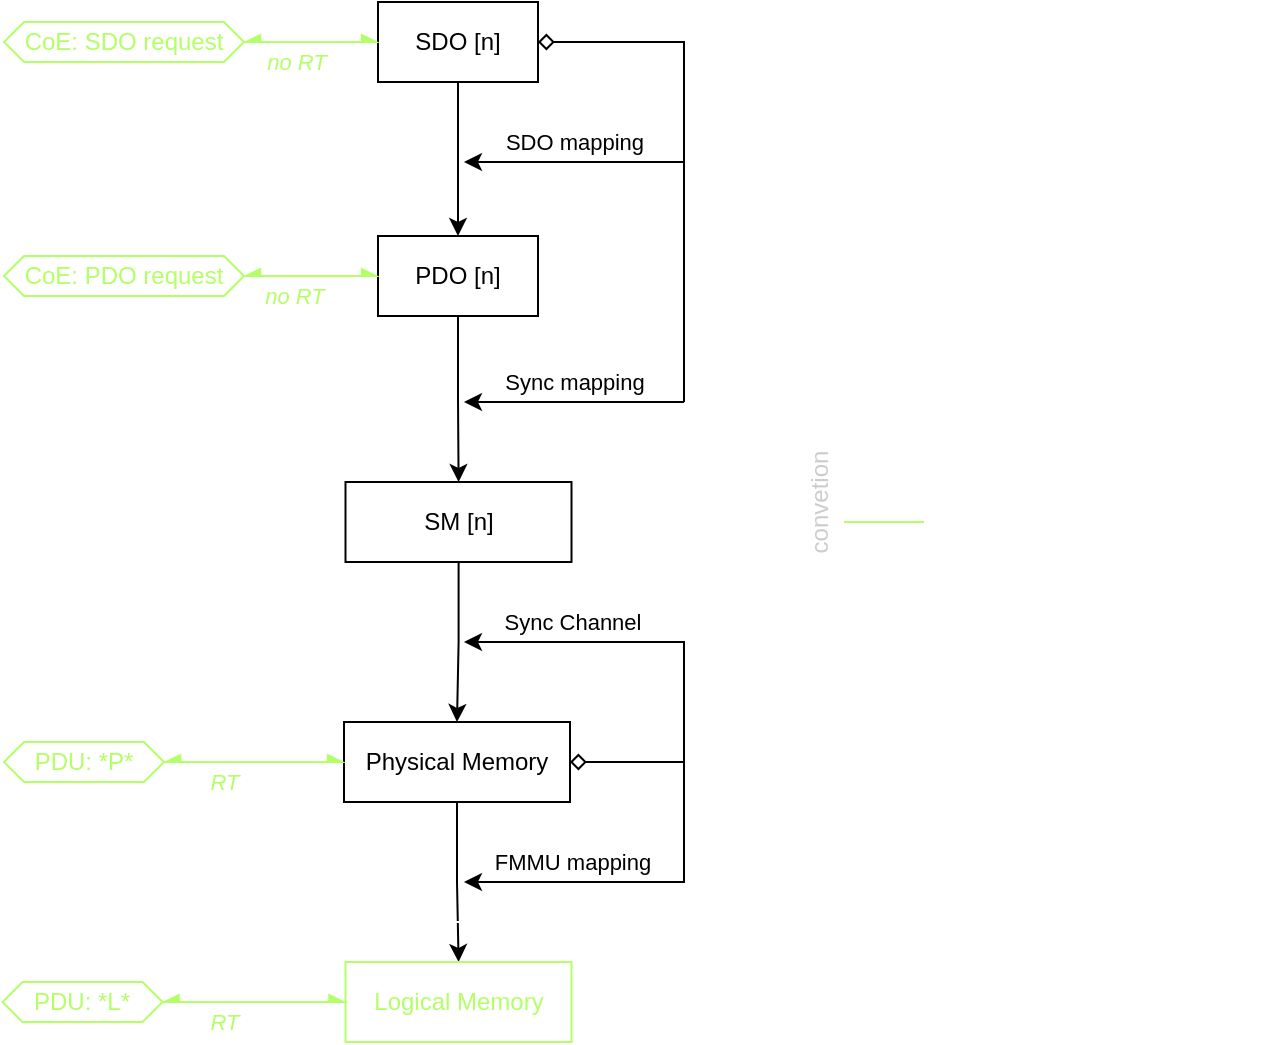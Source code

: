 <mxfile version="20.6.2" type="device" pages="2"><diagram id="xSo2HiY1L23VHxw0pO5f" name="coe-mapping"><mxGraphModel dx="1165" dy="647" grid="1" gridSize="10" guides="1" tooltips="1" connect="1" arrows="1" fold="1" page="1" pageScale="1" pageWidth="413" pageHeight="291" math="0" shadow="0"><root><mxCell id="0"/><mxCell id="1" parent="0"/><mxCell id="4Ru6zImF6eiVH4bG0zJ7-3" style="edgeStyle=orthogonalEdgeStyle;rounded=0;orthogonalLoop=1;jettySize=auto;html=1;" edge="1" parent="1" source="4Ru6zImF6eiVH4bG0zJ7-1" target="4Ru6zImF6eiVH4bG0zJ7-2"><mxGeometry relative="1" as="geometry"/></mxCell><mxCell id="4Ru6zImF6eiVH4bG0zJ7-1" value="SDO [n]" style="rounded=0;whiteSpace=wrap;html=1;" vertex="1" parent="1"><mxGeometry x="167" y="40" width="80" height="40" as="geometry"/></mxCell><mxCell id="4Ru6zImF6eiVH4bG0zJ7-5" style="edgeStyle=orthogonalEdgeStyle;rounded=0;orthogonalLoop=1;jettySize=auto;html=1;" edge="1" parent="1" source="4Ru6zImF6eiVH4bG0zJ7-2" target="4Ru6zImF6eiVH4bG0zJ7-4"><mxGeometry relative="1" as="geometry"/></mxCell><mxCell id="4Ru6zImF6eiVH4bG0zJ7-2" value="PDO [n]" style="rounded=0;whiteSpace=wrap;html=1;" vertex="1" parent="1"><mxGeometry x="167" y="157" width="80" height="40" as="geometry"/></mxCell><mxCell id="4Ru6zImF6eiVH4bG0zJ7-7" style="edgeStyle=orthogonalEdgeStyle;rounded=0;orthogonalLoop=1;jettySize=auto;html=1;" edge="1" parent="1" source="4Ru6zImF6eiVH4bG0zJ7-4" target="4Ru6zImF6eiVH4bG0zJ7-6"><mxGeometry relative="1" as="geometry"/></mxCell><mxCell id="4Ru6zImF6eiVH4bG0zJ7-4" value="SM [n]" style="rounded=0;whiteSpace=wrap;html=1;" vertex="1" parent="1"><mxGeometry x="150.75" y="280" width="113" height="40" as="geometry"/></mxCell><mxCell id="4Ru6zImF6eiVH4bG0zJ7-9" style="edgeStyle=orthogonalEdgeStyle;rounded=0;orthogonalLoop=1;jettySize=auto;html=1;" edge="1" parent="1" source="4Ru6zImF6eiVH4bG0zJ7-6" target="4Ru6zImF6eiVH4bG0zJ7-8"><mxGeometry relative="1" as="geometry"/></mxCell><mxCell id="4Ru6zImF6eiVH4bG0zJ7-6" value="Physical Memory" style="rounded=0;whiteSpace=wrap;html=1;" vertex="1" parent="1"><mxGeometry x="150" y="400" width="113" height="40" as="geometry"/></mxCell><mxCell id="4Ru6zImF6eiVH4bG0zJ7-8" value="Logical Memory" style="rounded=0;whiteSpace=wrap;html=1;fontColor=#B3FF66;strokeColor=#B3FF66;" vertex="1" parent="1"><mxGeometry x="150.75" y="520" width="113" height="40" as="geometry"/></mxCell><mxCell id="4Ru6zImF6eiVH4bG0zJ7-11" value="" style="endArrow=diamond;html=1;rounded=0;startArrow=none;startFill=0;endFill=0;" edge="1" parent="1" target="4Ru6zImF6eiVH4bG0zJ7-1"><mxGeometry width="50" height="50" relative="1" as="geometry"><mxPoint x="320" y="240" as="sourcePoint"/><mxPoint x="270" y="180" as="targetPoint"/><Array as="points"><mxPoint x="320" y="60"/></Array></mxGeometry></mxCell><mxCell id="4Ru6zImF6eiVH4bG0zJ7-12" value="" style="endArrow=classic;html=1;rounded=0;" edge="1" parent="1"><mxGeometry width="50" height="50" relative="1" as="geometry"><mxPoint x="320" y="120" as="sourcePoint"/><mxPoint x="210" y="120" as="targetPoint"/></mxGeometry></mxCell><mxCell id="4Ru6zImF6eiVH4bG0zJ7-14" value="SDO mapping" style="edgeLabel;html=1;align=center;verticalAlign=middle;resizable=0;points=[];labelBackgroundColor=none;" vertex="1" connectable="0" parent="4Ru6zImF6eiVH4bG0zJ7-12"><mxGeometry x="0.226" y="1" relative="1" as="geometry"><mxPoint x="12" y="-11" as="offset"/></mxGeometry></mxCell><mxCell id="4Ru6zImF6eiVH4bG0zJ7-13" value="" style="endArrow=classic;html=1;rounded=0;" edge="1" parent="1"><mxGeometry width="50" height="50" relative="1" as="geometry"><mxPoint x="320" y="240" as="sourcePoint"/><mxPoint x="210" y="240" as="targetPoint"/></mxGeometry></mxCell><mxCell id="4Ru6zImF6eiVH4bG0zJ7-15" value="Sync mapping" style="edgeLabel;html=1;align=center;verticalAlign=middle;resizable=0;points=[];labelBackgroundColor=none;" vertex="1" connectable="0" parent="4Ru6zImF6eiVH4bG0zJ7-13"><mxGeometry x="-0.445" y="-1" relative="1" as="geometry"><mxPoint x="-25" y="-9" as="offset"/></mxGeometry></mxCell><mxCell id="4Ru6zImF6eiVH4bG0zJ7-16" value="" style="endArrow=diamond;html=1;rounded=0;startArrow=none;startFill=0;endFill=0;" edge="1" parent="1" target="4Ru6zImF6eiVH4bG0zJ7-6"><mxGeometry width="50" height="50" relative="1" as="geometry"><mxPoint x="320" y="420" as="sourcePoint"/><mxPoint x="280" y="420" as="targetPoint"/><Array as="points"/></mxGeometry></mxCell><mxCell id="4Ru6zImF6eiVH4bG0zJ7-17" value="" style="endArrow=classic;html=1;rounded=0;" edge="1" parent="1"><mxGeometry width="50" height="50" relative="1" as="geometry"><mxPoint x="320" y="420" as="sourcePoint"/><mxPoint x="210" y="360" as="targetPoint"/><Array as="points"><mxPoint x="320" y="360"/></Array></mxGeometry></mxCell><mxCell id="4Ru6zImF6eiVH4bG0zJ7-19" value="Sync Channel" style="edgeLabel;html=1;align=center;verticalAlign=middle;resizable=0;points=[];labelBackgroundColor=none;" vertex="1" connectable="0" parent="4Ru6zImF6eiVH4bG0zJ7-17"><mxGeometry x="0.278" y="-3" relative="1" as="geometry"><mxPoint x="-8" y="-7" as="offset"/></mxGeometry></mxCell><mxCell id="4Ru6zImF6eiVH4bG0zJ7-18" value="" style="endArrow=classic;html=1;rounded=0;" edge="1" parent="1"><mxGeometry width="50" height="50" relative="1" as="geometry"><mxPoint x="320" y="420" as="sourcePoint"/><mxPoint x="210" y="480" as="targetPoint"/><Array as="points"><mxPoint x="320" y="480"/></Array></mxGeometry></mxCell><mxCell id="4Ru6zImF6eiVH4bG0zJ7-20" value="FMMU mapping" style="edgeLabel;html=1;align=center;verticalAlign=middle;resizable=0;points=[];labelBackgroundColor=none;" vertex="1" connectable="0" parent="4Ru6zImF6eiVH4bG0zJ7-18"><mxGeometry x="-0.031" y="-1" relative="1" as="geometry"><mxPoint x="-34" y="-9" as="offset"/></mxGeometry></mxCell><mxCell id="4Ru6zImF6eiVH4bG0zJ7-23" style="edgeStyle=orthogonalEdgeStyle;rounded=0;orthogonalLoop=1;jettySize=auto;html=1;startArrow=async;startFill=1;endArrow=async;endFill=1;strokeColor=#B3FF66;" edge="1" parent="1" source="4Ru6zImF6eiVH4bG0zJ7-21" target="4Ru6zImF6eiVH4bG0zJ7-1"><mxGeometry relative="1" as="geometry"/></mxCell><mxCell id="4Ru6zImF6eiVH4bG0zJ7-36" value="no RT" style="edgeLabel;html=1;align=center;verticalAlign=middle;resizable=0;points=[];fontColor=#B3FF66;fontStyle=2;labelBackgroundColor=none;" vertex="1" connectable="0" parent="4Ru6zImF6eiVH4bG0zJ7-23"><mxGeometry x="-0.244" y="-2" relative="1" as="geometry"><mxPoint y="8" as="offset"/></mxGeometry></mxCell><mxCell id="4Ru6zImF6eiVH4bG0zJ7-21" value="CoE: SDO request" style="shape=hexagon;perimeter=hexagonPerimeter2;whiteSpace=wrap;html=1;fixedSize=1;size=10;fontColor=#B3FF66;strokeColor=#B3FF66;" vertex="1" parent="1"><mxGeometry x="-20" y="50" width="120" height="20" as="geometry"/></mxCell><mxCell id="4Ru6zImF6eiVH4bG0zJ7-24" style="edgeStyle=orthogonalEdgeStyle;rounded=0;orthogonalLoop=1;jettySize=auto;html=1;startArrow=async;startFill=1;endArrow=async;endFill=1;strokeColor=#B3FF66;" edge="1" parent="1" source="4Ru6zImF6eiVH4bG0zJ7-25" target="4Ru6zImF6eiVH4bG0zJ7-2"><mxGeometry relative="1" as="geometry"><mxPoint x="167" y="177" as="targetPoint"/></mxGeometry></mxCell><mxCell id="4Ru6zImF6eiVH4bG0zJ7-34" value="no RT" style="edgeLabel;html=1;align=center;verticalAlign=middle;resizable=0;points=[];fontColor=#B3FF66;fontStyle=2;labelBackgroundColor=none;" vertex="1" connectable="0" parent="4Ru6zImF6eiVH4bG0zJ7-24"><mxGeometry x="-0.265" relative="1" as="geometry"><mxPoint y="10" as="offset"/></mxGeometry></mxCell><mxCell id="4Ru6zImF6eiVH4bG0zJ7-25" value="CoE: PDO request" style="shape=hexagon;perimeter=hexagonPerimeter2;whiteSpace=wrap;html=1;fixedSize=1;size=10;fontColor=#B3FF66;strokeColor=#B3FF66;" vertex="1" parent="1"><mxGeometry x="-20" y="167" width="120" height="20" as="geometry"/></mxCell><mxCell id="4Ru6zImF6eiVH4bG0zJ7-28" style="edgeStyle=orthogonalEdgeStyle;rounded=0;orthogonalLoop=1;jettySize=auto;html=1;startArrow=async;startFill=1;endArrow=async;endFill=1;strokeColor=#B3FF66;strokeWidth=1;" edge="1" parent="1" source="4Ru6zImF6eiVH4bG0zJ7-29" target="4Ru6zImF6eiVH4bG0zJ7-6"><mxGeometry relative="1" as="geometry"><mxPoint x="150.75" y="419.034" as="targetPoint"/></mxGeometry></mxCell><mxCell id="4Ru6zImF6eiVH4bG0zJ7-32" value="RT" style="edgeLabel;html=1;align=center;verticalAlign=middle;resizable=0;points=[];fontColor=#B3FF66;fontStyle=2;labelBackgroundColor=none;" vertex="1" connectable="0" parent="4Ru6zImF6eiVH4bG0zJ7-28"><mxGeometry x="-0.284" relative="1" as="geometry"><mxPoint x="-2" y="10" as="offset"/></mxGeometry></mxCell><mxCell id="4Ru6zImF6eiVH4bG0zJ7-29" value="PDU: *P*" style="shape=hexagon;perimeter=hexagonPerimeter2;whiteSpace=wrap;html=1;fixedSize=1;size=10;fontColor=#B3FF66;strokeColor=#B3FF66;" vertex="1" parent="1"><mxGeometry x="-20" y="410" width="80" height="20" as="geometry"/></mxCell><mxCell id="4Ru6zImF6eiVH4bG0zJ7-30" style="edgeStyle=orthogonalEdgeStyle;rounded=0;orthogonalLoop=1;jettySize=auto;html=1;startArrow=async;startFill=1;endArrow=async;endFill=1;strokeColor=#B3FF66;" edge="1" parent="1" source="4Ru6zImF6eiVH4bG0zJ7-31" target="4Ru6zImF6eiVH4bG0zJ7-8"><mxGeometry relative="1" as="geometry"><mxPoint x="150" y="539.034" as="targetPoint"/></mxGeometry></mxCell><mxCell id="4Ru6zImF6eiVH4bG0zJ7-33" value="RT" style="edgeLabel;html=1;align=center;verticalAlign=middle;resizable=0;points=[];fontColor=#B3FF66;fontStyle=2;labelBackgroundColor=none;" vertex="1" connectable="0" parent="4Ru6zImF6eiVH4bG0zJ7-30"><mxGeometry x="-0.265" y="3" relative="1" as="geometry"><mxPoint x="-3" y="13" as="offset"/></mxGeometry></mxCell><mxCell id="4Ru6zImF6eiVH4bG0zJ7-31" value="PDU: *L*" style="shape=hexagon;perimeter=hexagonPerimeter2;whiteSpace=wrap;html=1;fixedSize=1;size=10;fontColor=#B3FF66;strokeColor=#B3FF66;" vertex="1" parent="1"><mxGeometry x="-20.75" y="530" width="80" height="20" as="geometry"/></mxCell><mxCell id="qfV8nekkNqnrZ_I5vlqD-1" value="X" style="shape=hexagon;perimeter=hexagonPerimeter2;whiteSpace=wrap;html=1;fixedSize=1;strokeColor=#FFFFFF;fontColor=#FFFFFF;size=10;" vertex="1" parent="1"><mxGeometry x="400" y="230" width="40" height="20" as="geometry"/></mxCell><mxCell id="qfV8nekkNqnrZ_I5vlqD-2" value="X" style="rounded=0;whiteSpace=wrap;html=1;strokeColor=#FFFFFF;fontColor=#FFFFFF;" vertex="1" parent="1"><mxGeometry x="400" y="260" width="40" height="20" as="geometry"/></mxCell><mxCell id="qfV8nekkNqnrZ_I5vlqD-3" value="" style="endArrow=none;html=1;rounded=0;strokeColor=#B3FF66;strokeWidth=1;fontColor=#FFFFFF;" edge="1" parent="1"><mxGeometry width="50" height="50" relative="1" as="geometry"><mxPoint x="400" y="300.0" as="sourcePoint"/><mxPoint x="440" y="300.0" as="targetPoint"/></mxGeometry></mxCell><mxCell id="qfV8nekkNqnrZ_I5vlqD-4" value="exterior to slave" style="text;html=1;strokeColor=none;fillColor=none;align=left;verticalAlign=middle;whiteSpace=wrap;rounded=0;fontColor=#FFFFFF;" vertex="1" parent="1"><mxGeometry x="450" y="290" width="100" height="20" as="geometry"/></mxCell><mxCell id="qfV8nekkNqnrZ_I5vlqD-5" value="memory" style="text;html=1;strokeColor=none;fillColor=none;align=left;verticalAlign=middle;whiteSpace=wrap;rounded=0;fontColor=#FFFFFF;" vertex="1" parent="1"><mxGeometry x="450" y="260" width="100" height="20" as="geometry"/></mxCell><mxCell id="qfV8nekkNqnrZ_I5vlqD-6" value="imperative / event&amp;nbsp;interaction" style="text;html=1;strokeColor=none;fillColor=none;align=left;verticalAlign=middle;whiteSpace=wrap;rounded=0;fontColor=#FFFFFF;" vertex="1" parent="1"><mxGeometry x="450" y="230" width="170" height="20" as="geometry"/></mxCell><mxCell id="qfV8nekkNqnrZ_I5vlqD-7" value="" style="group" vertex="1" connectable="0" parent="1"><mxGeometry x="410" y="320" width="30" height="20" as="geometry"/></mxCell><mxCell id="qfV8nekkNqnrZ_I5vlqD-8" value="" style="endArrow=none;html=1;rounded=0;strokeColor=#FFFFFF;strokeWidth=1;fontColor=#FFFFFF;endFill=0;" edge="1" parent="qfV8nekkNqnrZ_I5vlqD-7"><mxGeometry width="50" height="50" relative="1" as="geometry"><mxPoint as="sourcePoint"/><mxPoint y="20" as="targetPoint"/></mxGeometry></mxCell><mxCell id="qfV8nekkNqnrZ_I5vlqD-9" value="" style="endArrow=classic;html=1;rounded=0;strokeColor=#FFFFFF;strokeWidth=1;fontColor=#FFFFFF;" edge="1" parent="qfV8nekkNqnrZ_I5vlqD-7"><mxGeometry width="50" height="50" relative="1" as="geometry"><mxPoint x="30" y="10" as="sourcePoint"/><mxPoint y="10" as="targetPoint"/></mxGeometry></mxCell><mxCell id="qfV8nekkNqnrZ_I5vlqD-10" value="controled memory copy" style="text;html=1;strokeColor=none;fillColor=none;align=left;verticalAlign=middle;whiteSpace=wrap;rounded=0;fontColor=#FFFFFF;" vertex="1" parent="1"><mxGeometry x="450" y="320" width="140" height="20" as="geometry"/></mxCell><mxCell id="iK2GSKaK-kGXfbY0NL2C-1" value="convetion" style="text;html=1;strokeColor=none;fillColor=none;align=center;verticalAlign=middle;whiteSpace=wrap;rounded=0;fontColor=#CCCCCC;rotation=-90;" vertex="1" parent="1"><mxGeometry x="363" y="280" width="50" height="20" as="geometry"/></mxCell><mxCell id="ccjQ7luYCBVObNZ8T_IS-1" value="" style="endArrow=none;dashed=1;html=1;rounded=0;strokeColor=#FFFFFF;strokeWidth=1;fontColor=#FFFFFF;" edge="1" parent="1"><mxGeometry width="50" height="50" relative="1" as="geometry"><mxPoint x="-10" y="500" as="sourcePoint"/><mxPoint x="490" y="500" as="targetPoint"/></mxGeometry></mxCell><mxCell id="ccjQ7luYCBVObNZ8T_IS-3" value="common to all slaves" style="text;html=1;strokeColor=none;fillColor=none;align=left;verticalAlign=middle;whiteSpace=wrap;rounded=0;fontColor=#FFFFFF;labelBackgroundColor=none;" vertex="1" parent="1"><mxGeometry x="390" y="500" width="122" height="30" as="geometry"/></mxCell><mxCell id="ccjQ7luYCBVObNZ8T_IS-4" value="duplicate in each slave" style="text;html=1;strokeColor=none;fillColor=none;align=left;verticalAlign=middle;whiteSpace=wrap;rounded=0;fontColor=#FFFFFF;labelBackgroundColor=none;" vertex="1" parent="1"><mxGeometry x="390" y="470" width="140" height="30" as="geometry"/></mxCell></root></mxGraphModel></diagram><diagram id="_8FAGCXtMd00wYIMLbOl" name="ethercat-protocols"><mxGraphModel dx="1315" dy="1067" grid="1" gridSize="10" guides="1" tooltips="1" connect="1" arrows="1" fold="1" page="1" pageScale="1" pageWidth="413" pageHeight="291" math="0" shadow="0"><root><mxCell id="0"/><mxCell id="1" parent="0"/><mxCell id="b5wkpN0NfMo4dcbJ8pbd-1" style="edgeStyle=orthogonalEdgeStyle;rounded=0;orthogonalLoop=1;jettySize=auto;html=1;strokeColor=#FFFFFF;strokeWidth=1;fontColor=#B3FF66;startArrow=classic;startFill=1;endArrow=none;endFill=0;" edge="1" parent="1" target="ZF6e5rGpWGo1_K8emj9--1"><mxGeometry relative="1" as="geometry"><mxPoint x="220" y="400" as="sourcePoint"/></mxGeometry></mxCell><mxCell id="aYKAqV-2u8CjJugTNmkf-5" value="no RT" style="edgeLabel;html=1;align=center;verticalAlign=middle;resizable=0;points=[];fontColor=#B3FF66;fontStyle=2;labelBackgroundColor=none;" vertex="1" connectable="0" parent="b5wkpN0NfMo4dcbJ8pbd-1"><mxGeometry x="0.254" y="1" relative="1" as="geometry"><mxPoint x="-19" as="offset"/></mxGeometry></mxCell><mxCell id="8XDSwn_1SekS3EZSxUaT-1" value="Physical Memory" style="rounded=0;whiteSpace=wrap;html=1;" vertex="1" parent="1"><mxGeometry x="160" y="400" width="790" height="40" as="geometry"/></mxCell><mxCell id="8XDSwn_1SekS3EZSxUaT-2" style="edgeStyle=orthogonalEdgeStyle;rounded=0;orthogonalLoop=1;jettySize=auto;html=1;startArrow=async;startFill=1;endArrow=async;endFill=1;strokeColor=#B3FF66;strokeWidth=1;entryX=0;entryY=0.25;entryDx=0;entryDy=0;" edge="1" parent="1" source="8XDSwn_1SekS3EZSxUaT-4" target="8XDSwn_1SekS3EZSxUaT-1"><mxGeometry relative="1" as="geometry"><mxPoint x="150.75" y="419.034" as="targetPoint"/></mxGeometry></mxCell><mxCell id="aYKAqV-2u8CjJugTNmkf-4" value="RT" style="edgeLabel;html=1;align=center;verticalAlign=middle;resizable=0;points=[];fontColor=#B3FF66;fontStyle=2;labelBackgroundColor=none;" vertex="1" connectable="0" parent="8XDSwn_1SekS3EZSxUaT-2"><mxGeometry x="0.355" y="1" relative="1" as="geometry"><mxPoint x="-38" y="51" as="offset"/></mxGeometry></mxCell><mxCell id="8XDSwn_1SekS3EZSxUaT-4" value="PDU: *P*" style="shape=hexagon;perimeter=hexagonPerimeter2;whiteSpace=wrap;html=1;fixedSize=1;size=10;fontColor=#B3FF66;strokeColor=#B3FF66;" vertex="1" parent="1"><mxGeometry x="-20" y="380" width="80" height="20" as="geometry"/></mxCell><mxCell id="ZF6e5rGpWGo1_K8emj9--1" value="Mailbox" style="rounded=0;whiteSpace=wrap;html=1;" vertex="1" parent="1"><mxGeometry x="160" y="280" width="120" height="40" as="geometry"/></mxCell><mxCell id="ZF6e5rGpWGo1_K8emj9--2" value="SI&lt;br&gt;(Slave Information)" style="rounded=0;whiteSpace=wrap;html=1;" vertex="1" parent="1"><mxGeometry x="360" y="280" width="120" height="40" as="geometry"/></mxCell><mxCell id="b5wkpN0NfMo4dcbJ8pbd-2" style="edgeStyle=orthogonalEdgeStyle;rounded=0;orthogonalLoop=1;jettySize=auto;html=1;strokeColor=#FFFFFF;strokeWidth=1;fontColor=#B3FF66;startArrow=classic;startFill=1;endArrow=none;endFill=0;" edge="1" parent="1" target="ZF6e5rGpWGo1_K8emj9--2"><mxGeometry relative="1" as="geometry"><mxPoint x="420" y="400" as="sourcePoint"/><mxPoint x="216.517" y="330" as="targetPoint"/></mxGeometry></mxCell><mxCell id="aYKAqV-2u8CjJugTNmkf-6" value="no RT" style="edgeLabel;html=1;align=center;verticalAlign=middle;resizable=0;points=[];fontColor=#B3FF66;fontStyle=2;labelBackgroundColor=none;" vertex="1" connectable="0" parent="b5wkpN0NfMo4dcbJ8pbd-2"><mxGeometry x="0.237" y="3" relative="1" as="geometry"><mxPoint x="-17" as="offset"/></mxGeometry></mxCell><mxCell id="LSwBOfJpBsrTYMr8iFte-1" value="" style="endArrow=classic;html=1;rounded=0;strokeColor=#FFFFFF;strokeWidth=1;fontColor=#B3FF66;startArrow=diamond;startFill=0;" edge="1" parent="1"><mxGeometry width="50" height="50" relative="1" as="geometry"><mxPoint x="320" y="400" as="sourcePoint"/><mxPoint x="220" y="360" as="targetPoint"/><Array as="points"><mxPoint x="320" y="360"/></Array></mxGeometry></mxCell><mxCell id="LSwBOfJpBsrTYMr8iFte-3" value="Sync Channel" style="edgeLabel;html=1;align=center;verticalAlign=middle;resizable=0;points=[];fontColor=#FFFFFF;labelBackgroundColor=none;" vertex="1" connectable="0" parent="LSwBOfJpBsrTYMr8iFte-1"><mxGeometry x="0.669" y="-1" relative="1" as="geometry"><mxPoint x="27" y="-9" as="offset"/></mxGeometry></mxCell><mxCell id="LSwBOfJpBsrTYMr8iFte-2" value="" style="endArrow=classic;html=1;rounded=0;strokeColor=#FFFFFF;strokeWidth=1;fontColor=#B3FF66;startArrow=diamond;startFill=0;" edge="1" parent="1"><mxGeometry width="50" height="50" relative="1" as="geometry"><mxPoint x="520" y="400" as="sourcePoint"/><mxPoint x="420" y="360" as="targetPoint"/><Array as="points"><mxPoint x="520" y="360"/></Array></mxGeometry></mxCell><mxCell id="LSwBOfJpBsrTYMr8iFte-4" value="SIII" style="edgeLabel;html=1;align=center;verticalAlign=middle;resizable=0;points=[];fontColor=#FFFFFF;labelBackgroundColor=none;" vertex="1" connectable="0" parent="LSwBOfJpBsrTYMr8iFte-2"><mxGeometry x="0.07" y="1" relative="1" as="geometry"><mxPoint x="-15" y="-9" as="offset"/></mxGeometry></mxCell><mxCell id="qalwHzUYBj2OZ9GdRqmM-3" style="edgeStyle=orthogonalEdgeStyle;rounded=0;orthogonalLoop=1;jettySize=auto;html=1;strokeColor=#FFFFFF;strokeWidth=1;fontColor=#FFFFFF;startArrow=none;startFill=0;endArrow=classic;endFill=1;exitX=0.5;exitY=1;exitDx=0;exitDy=0;" edge="1" parent="1" source="qalwHzUYBj2OZ9GdRqmM-1" target="ZF6e5rGpWGo1_K8emj9--1"><mxGeometry relative="1" as="geometry"/></mxCell><mxCell id="qalwHzUYBj2OZ9GdRqmM-1" value="CoE" style="rounded=0;whiteSpace=wrap;html=1;" vertex="1" parent="1"><mxGeometry x="110" y="170" width="60" height="40" as="geometry"/></mxCell><mxCell id="qalwHzUYBj2OZ9GdRqmM-6" style="edgeStyle=orthogonalEdgeStyle;rounded=0;orthogonalLoop=1;jettySize=auto;html=1;strokeColor=#FFFFFF;strokeWidth=1;fontColor=#FFFFFF;startArrow=none;startFill=0;endArrow=classic;endFill=1;" edge="1" parent="1" source="qalwHzUYBj2OZ9GdRqmM-4" target="ZF6e5rGpWGo1_K8emj9--1"><mxGeometry relative="1" as="geometry"/></mxCell><mxCell id="qalwHzUYBj2OZ9GdRqmM-4" value="EoE" style="rounded=0;whiteSpace=wrap;html=1;" vertex="1" parent="1"><mxGeometry x="190" y="170" width="60" height="40" as="geometry"/></mxCell><mxCell id="qalwHzUYBj2OZ9GdRqmM-7" style="edgeStyle=orthogonalEdgeStyle;rounded=0;orthogonalLoop=1;jettySize=auto;html=1;strokeColor=#FFFFFF;strokeWidth=1;fontColor=#FFFFFF;startArrow=none;startFill=0;endArrow=classic;endFill=1;" edge="1" parent="1" source="qalwHzUYBj2OZ9GdRqmM-5" target="ZF6e5rGpWGo1_K8emj9--1"><mxGeometry relative="1" as="geometry"/></mxCell><mxCell id="qalwHzUYBj2OZ9GdRqmM-5" value="FoE" style="rounded=0;whiteSpace=wrap;html=1;" vertex="1" parent="1"><mxGeometry x="270" y="170" width="60" height="40" as="geometry"/></mxCell><mxCell id="GpbXIh9yBpMMb-8W58p2-3" style="edgeStyle=orthogonalEdgeStyle;rounded=0;orthogonalLoop=1;jettySize=auto;html=1;strokeColor=#FFFFFF;strokeWidth=1;fontColor=#FFFFFF;startArrow=none;startFill=0;endArrow=classic;endFill=1;" edge="1" parent="1" source="GpbXIh9yBpMMb-8W58p2-2"><mxGeometry relative="1" as="geometry"><mxPoint x="620" y="400" as="targetPoint"/></mxGeometry></mxCell><mxCell id="aYKAqV-2u8CjJugTNmkf-7" value="RT" style="edgeLabel;html=1;align=center;verticalAlign=middle;resizable=0;points=[];fontColor=#B3FF66;fontStyle=2;labelBackgroundColor=none;" vertex="1" connectable="0" parent="GpbXIh9yBpMMb-8W58p2-3"><mxGeometry x="-0.323" relative="1" as="geometry"><mxPoint x="-10" y="3" as="offset"/></mxGeometry></mxCell><mxCell id="GpbXIh9yBpMMb-8W58p2-2" value="Communication State" style="rounded=0;whiteSpace=wrap;html=1;" vertex="1" parent="1"><mxGeometry x="550" y="280" width="140" height="40" as="geometry"/></mxCell><mxCell id="aYKAqV-2u8CjJugTNmkf-1" value="" style="endArrow=classic;html=1;rounded=0;strokeColor=#FFFFFF;strokeWidth=1;fontColor=#B3FF66;startArrow=diamond;startFill=0;" edge="1" parent="1"><mxGeometry width="50" height="50" relative="1" as="geometry"><mxPoint x="720" y="400" as="sourcePoint"/><mxPoint x="620" y="360" as="targetPoint"/><Array as="points"><mxPoint x="720" y="360"/></Array></mxGeometry></mxCell><mxCell id="aYKAqV-2u8CjJugTNmkf-2" value="AR" style="edgeLabel;html=1;align=center;verticalAlign=middle;resizable=0;points=[];fontColor=#FFFFFF;labelBackgroundColor=none;" vertex="1" connectable="0" parent="aYKAqV-2u8CjJugTNmkf-1"><mxGeometry x="0.07" y="1" relative="1" as="geometry"><mxPoint x="-11" y="-9" as="offset"/></mxGeometry></mxCell><mxCell id="IuZp6dSZytiGwndQuAE0-7" style="edgeStyle=orthogonalEdgeStyle;rounded=0;orthogonalLoop=1;jettySize=auto;html=1;strokeColor=#FFFFFF;strokeWidth=1;fontColor=#B3FF66;startArrow=none;startFill=0;endArrow=classic;endFill=1;" edge="1" parent="1" source="IuZp6dSZytiGwndQuAE0-4" target="qalwHzUYBj2OZ9GdRqmM-5"><mxGeometry relative="1" as="geometry"/></mxCell><mxCell id="IuZp6dSZytiGwndQuAE0-4" value="slave file system" style="shape=hexagon;perimeter=hexagonPerimeter2;whiteSpace=wrap;html=1;fixedSize=1;strokeColor=#FFFFFF;fontColor=#FFFFFF;size=10;rotation=-90;" vertex="1" parent="1"><mxGeometry x="240" y="50" width="120" height="20" as="geometry"/></mxCell><mxCell id="IuZp6dSZytiGwndQuAE0-6" style="edgeStyle=orthogonalEdgeStyle;rounded=0;orthogonalLoop=1;jettySize=auto;html=1;strokeColor=#FFFFFF;strokeWidth=1;fontColor=#B3FF66;startArrow=none;startFill=0;endArrow=classic;endFill=1;" edge="1" parent="1" source="IuZp6dSZytiGwndQuAE0-5" target="qalwHzUYBj2OZ9GdRqmM-4"><mxGeometry relative="1" as="geometry"/></mxCell><mxCell id="IuZp6dSZytiGwndQuAE0-5" value="slave local ethernet" style="shape=hexagon;perimeter=hexagonPerimeter2;whiteSpace=wrap;html=1;fixedSize=1;strokeColor=#B3FF66;fontColor=#B3FF66;size=10;rotation=-90;" vertex="1" parent="1"><mxGeometry x="153.5" y="40" width="133" height="20" as="geometry"/></mxCell><mxCell id="IuZp6dSZytiGwndQuAE0-10" style="edgeStyle=orthogonalEdgeStyle;rounded=0;orthogonalLoop=1;jettySize=auto;html=1;strokeColor=#FFFFFF;strokeWidth=1;fontColor=#FFFFFF;startArrow=none;startFill=0;endArrow=classic;endFill=1;" edge="1" parent="1" source="IuZp6dSZytiGwndQuAE0-1" target="qalwHzUYBj2OZ9GdRqmM-1"><mxGeometry relative="1" as="geometry"/></mxCell><mxCell id="IuZp6dSZytiGwndQuAE0-1" value="COE: SDO request" style="shape=hexagon;perimeter=hexagonPerimeter2;whiteSpace=wrap;html=1;fixedSize=1;strokeColor=#FFFFFF;fontColor=#FFFFFF;size=10;rotation=-90;" vertex="1" parent="1"><mxGeometry x="42" y="40" width="130" height="20" as="geometry"/></mxCell><mxCell id="IuZp6dSZytiGwndQuAE0-9" style="edgeStyle=orthogonalEdgeStyle;rounded=0;orthogonalLoop=1;jettySize=auto;html=1;strokeColor=#FFFFFF;strokeWidth=1;fontColor=#FFFFFF;startArrow=none;startFill=0;endArrow=classic;endFill=1;" edge="1" parent="1" source="IuZp6dSZytiGwndQuAE0-2" target="qalwHzUYBj2OZ9GdRqmM-1"><mxGeometry relative="1" as="geometry"/></mxCell><mxCell id="IuZp6dSZytiGwndQuAE0-2" value="COE: PDO request" style="shape=hexagon;perimeter=hexagonPerimeter2;whiteSpace=wrap;html=1;fixedSize=1;strokeColor=#FFFFFF;fontColor=#FFFFFF;size=10;rotation=-90;" vertex="1" parent="1"><mxGeometry x="72" y="40" width="130" height="20" as="geometry"/></mxCell><mxCell id="IuZp6dSZytiGwndQuAE0-11" style="edgeStyle=orthogonalEdgeStyle;rounded=0;orthogonalLoop=1;jettySize=auto;html=1;strokeColor=#FFFFFF;strokeWidth=1;fontColor=#FFFFFF;startArrow=none;startFill=0;endArrow=classic;endFill=1;" edge="1" parent="1" source="IuZp6dSZytiGwndQuAE0-3" target="qalwHzUYBj2OZ9GdRqmM-1"><mxGeometry relative="1" as="geometry"/></mxCell><mxCell id="IuZp6dSZytiGwndQuAE0-3" value="COE: info" style="shape=hexagon;perimeter=hexagonPerimeter2;whiteSpace=wrap;html=1;fixedSize=1;strokeColor=#FFFFFF;fontColor=#FFFFFF;size=10;rotation=-90;" vertex="1" parent="1"><mxGeometry x="127" y="65" width="80" height="20" as="geometry"/></mxCell><mxCell id="IuZp6dSZytiGwndQuAE0-12" value="X" style="shape=hexagon;perimeter=hexagonPerimeter2;whiteSpace=wrap;html=1;fixedSize=1;strokeColor=#FFFFFF;fontColor=#FFFFFF;size=10;" vertex="1" parent="1"><mxGeometry x="540" y="20" width="40" height="20" as="geometry"/></mxCell><mxCell id="IuZp6dSZytiGwndQuAE0-13" value="X" style="rounded=0;whiteSpace=wrap;html=1;strokeColor=#FFFFFF;fontColor=#FFFFFF;" vertex="1" parent="1"><mxGeometry x="540" y="50" width="40" height="20" as="geometry"/></mxCell><mxCell id="IuZp6dSZytiGwndQuAE0-14" value="" style="endArrow=none;html=1;rounded=0;strokeColor=#B3FF66;strokeWidth=1;fontColor=#FFFFFF;" edge="1" parent="1"><mxGeometry width="50" height="50" relative="1" as="geometry"><mxPoint x="540" y="90" as="sourcePoint"/><mxPoint x="580" y="90" as="targetPoint"/></mxGeometry></mxCell><mxCell id="IuZp6dSZytiGwndQuAE0-15" value="exterior to slave" style="text;html=1;strokeColor=none;fillColor=none;align=left;verticalAlign=middle;whiteSpace=wrap;rounded=0;fontColor=#FFFFFF;" vertex="1" parent="1"><mxGeometry x="590" y="80" width="100" height="20" as="geometry"/></mxCell><mxCell id="IuZp6dSZytiGwndQuAE0-16" value="memory" style="text;html=1;strokeColor=none;fillColor=none;align=left;verticalAlign=middle;whiteSpace=wrap;rounded=0;fontColor=#FFFFFF;" vertex="1" parent="1"><mxGeometry x="590" y="50" width="100" height="20" as="geometry"/></mxCell><mxCell id="IuZp6dSZytiGwndQuAE0-17" value="imperative / event&amp;nbsp;interaction" style="text;html=1;strokeColor=none;fillColor=none;align=left;verticalAlign=middle;whiteSpace=wrap;rounded=0;fontColor=#FFFFFF;" vertex="1" parent="1"><mxGeometry x="590" y="20" width="170" height="20" as="geometry"/></mxCell><mxCell id="IuZp6dSZytiGwndQuAE0-20" value="" style="group" vertex="1" connectable="0" parent="1"><mxGeometry x="550" y="110" width="30" height="20" as="geometry"/></mxCell><mxCell id="IuZp6dSZytiGwndQuAE0-18" value="" style="endArrow=none;html=1;rounded=0;strokeColor=#FFFFFF;strokeWidth=1;fontColor=#FFFFFF;endFill=0;" edge="1" parent="IuZp6dSZytiGwndQuAE0-20"><mxGeometry width="50" height="50" relative="1" as="geometry"><mxPoint as="sourcePoint"/><mxPoint y="20" as="targetPoint"/></mxGeometry></mxCell><mxCell id="IuZp6dSZytiGwndQuAE0-19" value="" style="endArrow=classic;html=1;rounded=0;strokeColor=#FFFFFF;strokeWidth=1;fontColor=#FFFFFF;" edge="1" parent="IuZp6dSZytiGwndQuAE0-20"><mxGeometry width="50" height="50" relative="1" as="geometry"><mxPoint x="30" y="10" as="sourcePoint"/><mxPoint y="10" as="targetPoint"/></mxGeometry></mxCell><mxCell id="IuZp6dSZytiGwndQuAE0-21" value="controled memory copy" style="text;html=1;strokeColor=none;fillColor=none;align=left;verticalAlign=middle;whiteSpace=wrap;rounded=0;fontColor=#FFFFFF;" vertex="1" parent="1"><mxGeometry x="590" y="110" width="140" height="20" as="geometry"/></mxCell><mxCell id="MMLMx5DyQMg7fyzZ7OoW-1" value="convention" style="text;html=1;strokeColor=none;fillColor=none;align=center;verticalAlign=middle;whiteSpace=wrap;rounded=0;fontColor=#CCCCCC;rotation=-90;" vertex="1" parent="1"><mxGeometry x="500" y="65" width="50" height="20" as="geometry"/></mxCell><mxCell id="v6RmxqhlWMf72LUk2Iwa-1" style="edgeStyle=orthogonalEdgeStyle;rounded=0;orthogonalLoop=1;jettySize=auto;html=1;strokeColor=#FFFFFF;strokeWidth=1;fontColor=#FFFFFF;startArrow=none;startFill=0;endArrow=classic;endFill=1;" edge="1" parent="1" source="v6RmxqhlWMf72LUk2Iwa-3"><mxGeometry relative="1" as="geometry"><mxPoint x="810" y="400" as="targetPoint"/></mxGeometry></mxCell><mxCell id="v6RmxqhlWMf72LUk2Iwa-2" value="RT" style="edgeLabel;html=1;align=center;verticalAlign=middle;resizable=0;points=[];fontColor=#B3FF66;fontStyle=2;labelBackgroundColor=none;" vertex="1" connectable="0" parent="v6RmxqhlWMf72LUk2Iwa-1"><mxGeometry x="-0.323" relative="1" as="geometry"><mxPoint x="-10" y="3" as="offset"/></mxGeometry></mxCell><mxCell id="v6RmxqhlWMf72LUk2Iwa-3" value="Clock &amp;amp; Latch" style="rounded=0;whiteSpace=wrap;html=1;" vertex="1" parent="1"><mxGeometry x="760" y="280" width="100" height="40" as="geometry"/></mxCell><mxCell id="v6RmxqhlWMf72LUk2Iwa-4" value="" style="endArrow=classic;html=1;rounded=0;strokeColor=#FFFFFF;strokeWidth=1;fontColor=#B3FF66;startArrow=diamond;startFill=0;" edge="1" parent="1"><mxGeometry width="50" height="50" relative="1" as="geometry"><mxPoint x="920" y="400" as="sourcePoint"/><mxPoint x="810" y="360" as="targetPoint"/><Array as="points"><mxPoint x="920" y="360"/></Array></mxGeometry></mxCell><mxCell id="v6RmxqhlWMf72LUk2Iwa-5" value="DC" style="edgeLabel;html=1;align=center;verticalAlign=middle;resizable=0;points=[];fontColor=#FFFFFF;labelBackgroundColor=none;" vertex="1" connectable="0" parent="v6RmxqhlWMf72LUk2Iwa-4"><mxGeometry x="0.07" y="1" relative="1" as="geometry"><mxPoint x="-11" y="-9" as="offset"/></mxGeometry></mxCell><mxCell id="hKHritsviRmfqAose65q-1" style="edgeStyle=orthogonalEdgeStyle;rounded=0;orthogonalLoop=1;jettySize=auto;html=1;startArrow=async;startFill=1;endArrow=async;endFill=1;strokeColor=#B3FF66;strokeWidth=1;entryX=0;entryY=0.75;entryDx=0;entryDy=0;" edge="1" parent="1" source="hKHritsviRmfqAose65q-3" target="8XDSwn_1SekS3EZSxUaT-1"><mxGeometry relative="1" as="geometry"><mxPoint x="160" y="460" as="targetPoint"/></mxGeometry></mxCell><mxCell id="hKHritsviRmfqAose65q-2" value="RT" style="edgeLabel;html=1;align=center;verticalAlign=middle;resizable=0;points=[];fontColor=#B3FF66;fontStyle=2;labelBackgroundColor=none;" vertex="1" connectable="0" parent="hKHritsviRmfqAose65q-1"><mxGeometry x="0.355" y="1" relative="1" as="geometry"><mxPoint x="-38" y="-29" as="offset"/></mxGeometry></mxCell><mxCell id="hKHritsviRmfqAose65q-3" value="PDU: B*" style="shape=hexagon;perimeter=hexagonPerimeter2;whiteSpace=wrap;html=1;fixedSize=1;size=10;fontColor=#B3FF66;strokeColor=#B3FF66;" vertex="1" parent="1"><mxGeometry x="-20" y="440" width="80" height="20" as="geometry"/></mxCell><mxCell id="axdMnx7qjgiOE42d1mzL-1" style="edgeStyle=orthogonalEdgeStyle;rounded=0;orthogonalLoop=1;jettySize=auto;html=1;" edge="1" parent="1" target="axdMnx7qjgiOE42d1mzL-2"><mxGeometry relative="1" as="geometry"><mxPoint x="220" y="440" as="sourcePoint"/></mxGeometry></mxCell><mxCell id="axdMnx7qjgiOE42d1mzL-2" value="Logical Memory" style="rounded=0;whiteSpace=wrap;html=1;fontColor=#B3FF66;strokeColor=#B3FF66;" vertex="1" parent="1"><mxGeometry x="160.75" y="520" width="119.25" height="40" as="geometry"/></mxCell><mxCell id="axdMnx7qjgiOE42d1mzL-3" value="" style="endArrow=classic;html=1;rounded=0;startArrow=diamond;startFill=0;" edge="1" parent="1"><mxGeometry width="50" height="50" relative="1" as="geometry"><mxPoint x="320" y="440" as="sourcePoint"/><mxPoint x="220" y="480" as="targetPoint"/><Array as="points"><mxPoint x="320" y="480"/></Array></mxGeometry></mxCell><mxCell id="axdMnx7qjgiOE42d1mzL-4" value="FMMU mapping" style="edgeLabel;html=1;align=center;verticalAlign=middle;resizable=0;points=[];labelBackgroundColor=none;" vertex="1" connectable="0" parent="axdMnx7qjgiOE42d1mzL-3"><mxGeometry x="-0.031" y="-1" relative="1" as="geometry"><mxPoint x="-22" y="-9" as="offset"/></mxGeometry></mxCell><mxCell id="axdMnx7qjgiOE42d1mzL-5" style="edgeStyle=orthogonalEdgeStyle;rounded=0;orthogonalLoop=1;jettySize=auto;html=1;startArrow=async;startFill=1;endArrow=async;endFill=1;strokeColor=#B3FF66;" edge="1" parent="1" source="axdMnx7qjgiOE42d1mzL-7" target="axdMnx7qjgiOE42d1mzL-2"><mxGeometry relative="1" as="geometry"><mxPoint x="160" y="539.034" as="targetPoint"/></mxGeometry></mxCell><mxCell id="axdMnx7qjgiOE42d1mzL-6" value="RT" style="edgeLabel;html=1;align=center;verticalAlign=middle;resizable=0;points=[];fontColor=#B3FF66;fontStyle=2;labelBackgroundColor=none;" vertex="1" connectable="0" parent="axdMnx7qjgiOE42d1mzL-5"><mxGeometry x="-0.265" y="3" relative="1" as="geometry"><mxPoint x="-17" y="13" as="offset"/></mxGeometry></mxCell><mxCell id="axdMnx7qjgiOE42d1mzL-7" value="PDU: *L*" style="shape=hexagon;perimeter=hexagonPerimeter2;whiteSpace=wrap;html=1;fixedSize=1;size=10;fontColor=#B3FF66;strokeColor=#B3FF66;" vertex="1" parent="1"><mxGeometry x="-20" y="530" width="80" height="20" as="geometry"/></mxCell></root></mxGraphModel></diagram></mxfile>